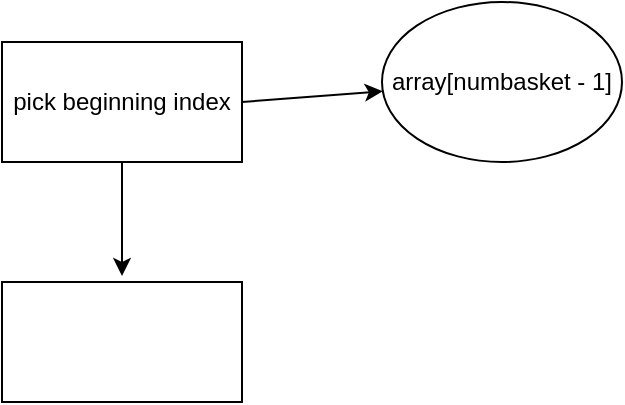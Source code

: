 <mxfile version="15.1.4" type="github">
  <diagram id="IhqWtNqP-icIzJz88H1S" name="Page-1">
    <mxGraphModel dx="594" dy="633" grid="1" gridSize="10" guides="1" tooltips="1" connect="1" arrows="1" fold="1" page="1" pageScale="1" pageWidth="850" pageHeight="1100" math="0" shadow="0">
      <root>
        <mxCell id="0" />
        <mxCell id="1" parent="0" />
        <mxCell id="ZxRzgGA8UZa5F07oNs98-1" value="pick beginning index" style="rounded=0;whiteSpace=wrap;html=1;" parent="1" vertex="1">
          <mxGeometry x="360" y="300" width="120" height="60" as="geometry" />
        </mxCell>
        <mxCell id="ZxRzgGA8UZa5F07oNs98-2" value="" style="rounded=0;whiteSpace=wrap;html=1;" parent="1" vertex="1">
          <mxGeometry x="360" y="420" width="120" height="60" as="geometry" />
        </mxCell>
        <mxCell id="ZxRzgGA8UZa5F07oNs98-3" value="" style="endArrow=classic;html=1;exitX=0.5;exitY=1;exitDx=0;exitDy=0;" parent="1" source="ZxRzgGA8UZa5F07oNs98-1" edge="1">
          <mxGeometry width="50" height="50" relative="1" as="geometry">
            <mxPoint x="400" y="350" as="sourcePoint" />
            <mxPoint x="420" y="417" as="targetPoint" />
          </mxGeometry>
        </mxCell>
        <mxCell id="MYVFWdZYXIYWokQKV74J-3" value="" style="endArrow=classic;html=1;exitX=1;exitY=0.5;exitDx=0;exitDy=0;" parent="1" source="ZxRzgGA8UZa5F07oNs98-1" target="MYVFWdZYXIYWokQKV74J-4" edge="1">
          <mxGeometry width="50" height="50" relative="1" as="geometry">
            <mxPoint x="500" y="350" as="sourcePoint" />
            <mxPoint x="550" y="320" as="targetPoint" />
          </mxGeometry>
        </mxCell>
        <mxCell id="MYVFWdZYXIYWokQKV74J-4" value="array[numbasket - 1]" style="ellipse;whiteSpace=wrap;html=1;" parent="1" vertex="1">
          <mxGeometry x="550" y="280" width="120" height="80" as="geometry" />
        </mxCell>
      </root>
    </mxGraphModel>
  </diagram>
</mxfile>
